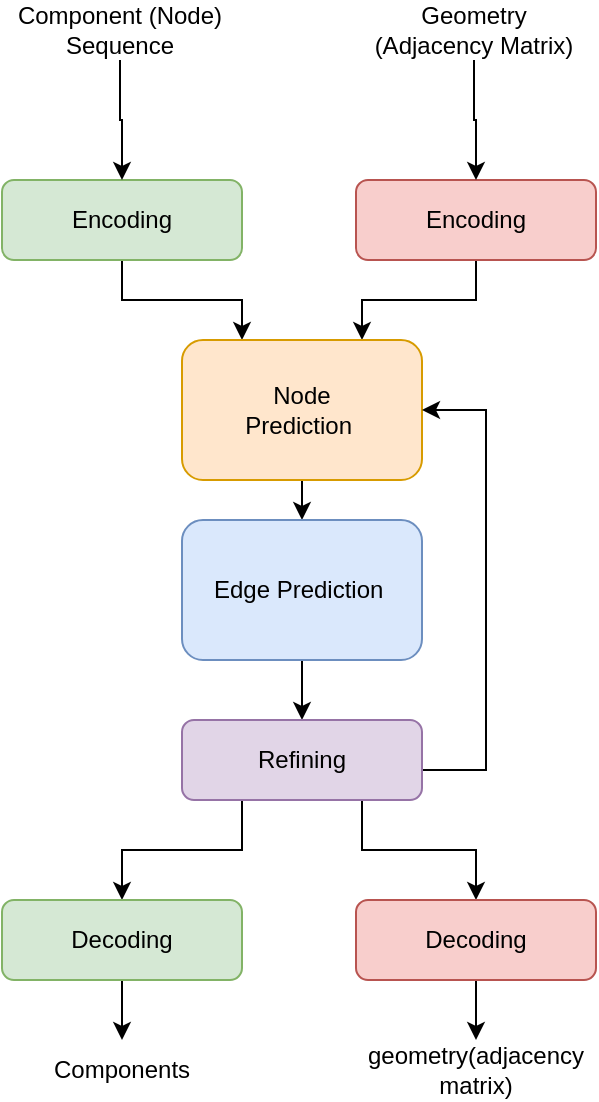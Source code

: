 <mxfile version="26.2.14">
  <diagram name="Page-1" id="0YthHCNe2VMcWE9nksEp">
    <mxGraphModel dx="1240" dy="-320" grid="1" gridSize="10" guides="1" tooltips="1" connect="1" arrows="1" fold="1" page="1" pageScale="1" pageWidth="850" pageHeight="1100" math="0" shadow="0">
      <root>
        <mxCell id="0" />
        <mxCell id="1" parent="0" />
        <mxCell id="-Jz67K_KUgohoJTiN8up-14" style="edgeStyle=orthogonalEdgeStyle;rounded=0;orthogonalLoop=1;jettySize=auto;html=1;entryX=0.25;entryY=0;entryDx=0;entryDy=0;" edge="1" parent="1" source="LeG2H7jAoJrrG_gojd1E-45" target="LeG2H7jAoJrrG_gojd1E-60">
          <mxGeometry relative="1" as="geometry" />
        </mxCell>
        <mxCell id="LeG2H7jAoJrrG_gojd1E-45" value="Encoding" style="rounded=1;whiteSpace=wrap;html=1;fillColor=#d5e8d4;strokeColor=#82b366;" parent="1" vertex="1">
          <mxGeometry x="278" y="1310" width="120" height="40" as="geometry" />
        </mxCell>
        <mxCell id="-Jz67K_KUgohoJTiN8up-16" style="edgeStyle=orthogonalEdgeStyle;rounded=0;orthogonalLoop=1;jettySize=auto;html=1;entryX=0.75;entryY=0;entryDx=0;entryDy=0;" edge="1" parent="1" source="LeG2H7jAoJrrG_gojd1E-50" target="LeG2H7jAoJrrG_gojd1E-60">
          <mxGeometry relative="1" as="geometry" />
        </mxCell>
        <mxCell id="LeG2H7jAoJrrG_gojd1E-50" value="Encoding" style="rounded=1;whiteSpace=wrap;html=1;fillColor=#f8cecc;strokeColor=#b85450;" parent="1" vertex="1">
          <mxGeometry x="455" y="1310" width="120" height="40" as="geometry" />
        </mxCell>
        <mxCell id="-Jz67K_KUgohoJTiN8up-8" value="" style="edgeStyle=orthogonalEdgeStyle;rounded=0;orthogonalLoop=1;jettySize=auto;html=1;" edge="1" parent="1" source="LeG2H7jAoJrrG_gojd1E-55" target="LeG2H7jAoJrrG_gojd1E-45">
          <mxGeometry relative="1" as="geometry" />
        </mxCell>
        <mxCell id="LeG2H7jAoJrrG_gojd1E-55" value="Component (Node) Sequence" style="text;html=1;align=center;verticalAlign=middle;whiteSpace=wrap;rounded=0;" parent="1" vertex="1">
          <mxGeometry x="282" y="1220" width="110" height="30" as="geometry" />
        </mxCell>
        <mxCell id="-Jz67K_KUgohoJTiN8up-7" value="" style="edgeStyle=orthogonalEdgeStyle;rounded=0;orthogonalLoop=1;jettySize=auto;html=1;" edge="1" parent="1" source="LeG2H7jAoJrrG_gojd1E-58" target="LeG2H7jAoJrrG_gojd1E-50">
          <mxGeometry relative="1" as="geometry" />
        </mxCell>
        <mxCell id="LeG2H7jAoJrrG_gojd1E-58" value="Geometry&lt;div&gt;(Adjacency Matrix)&lt;/div&gt;" style="text;html=1;align=center;verticalAlign=middle;whiteSpace=wrap;rounded=0;" parent="1" vertex="1">
          <mxGeometry x="459" y="1220" width="110" height="30" as="geometry" />
        </mxCell>
        <mxCell id="LeG2H7jAoJrrG_gojd1E-68" style="edgeStyle=orthogonalEdgeStyle;rounded=0;orthogonalLoop=1;jettySize=auto;html=1;exitX=0.5;exitY=1;exitDx=0;exitDy=0;entryX=0.5;entryY=0;entryDx=0;entryDy=0;" parent="1" source="LeG2H7jAoJrrG_gojd1E-60" target="LeG2H7jAoJrrG_gojd1E-67" edge="1">
          <mxGeometry relative="1" as="geometry" />
        </mxCell>
        <mxCell id="LeG2H7jAoJrrG_gojd1E-60" value="Node&lt;br&gt;&lt;div&gt;Prediction&amp;nbsp;&lt;/div&gt;" style="rounded=1;whiteSpace=wrap;html=1;fillColor=#ffe6cc;strokeColor=#d79b00;" parent="1" vertex="1">
          <mxGeometry x="368" y="1390" width="120" height="70" as="geometry" />
        </mxCell>
        <mxCell id="-Jz67K_KUgohoJTiN8up-19" value="" style="edgeStyle=orthogonalEdgeStyle;rounded=0;orthogonalLoop=1;jettySize=auto;html=1;" edge="1" parent="1" source="LeG2H7jAoJrrG_gojd1E-67" target="LeG2H7jAoJrrG_gojd1E-73">
          <mxGeometry relative="1" as="geometry" />
        </mxCell>
        <mxCell id="LeG2H7jAoJrrG_gojd1E-67" value="Edge Prediction&amp;nbsp;" style="rounded=1;whiteSpace=wrap;html=1;fillColor=#dae8fc;strokeColor=#6c8ebf;" parent="1" vertex="1">
          <mxGeometry x="368" y="1480" width="120" height="70" as="geometry" />
        </mxCell>
        <mxCell id="-Jz67K_KUgohoJTiN8up-12" style="edgeStyle=orthogonalEdgeStyle;rounded=0;orthogonalLoop=1;jettySize=auto;html=1;entryX=0.5;entryY=0;entryDx=0;entryDy=0;exitX=0.25;exitY=1;exitDx=0;exitDy=0;" edge="1" parent="1" source="LeG2H7jAoJrrG_gojd1E-73" target="LeG2H7jAoJrrG_gojd1E-75">
          <mxGeometry relative="1" as="geometry" />
        </mxCell>
        <mxCell id="-Jz67K_KUgohoJTiN8up-17" style="edgeStyle=orthogonalEdgeStyle;rounded=0;orthogonalLoop=1;jettySize=auto;html=1;exitX=0.75;exitY=1;exitDx=0;exitDy=0;entryX=0.5;entryY=0;entryDx=0;entryDy=0;" edge="1" parent="1" source="LeG2H7jAoJrrG_gojd1E-73" target="LeG2H7jAoJrrG_gojd1E-76">
          <mxGeometry relative="1" as="geometry" />
        </mxCell>
        <mxCell id="-Jz67K_KUgohoJTiN8up-20" style="edgeStyle=orthogonalEdgeStyle;rounded=0;orthogonalLoop=1;jettySize=auto;html=1;entryX=1;entryY=0.5;entryDx=0;entryDy=0;" edge="1" parent="1" target="LeG2H7jAoJrrG_gojd1E-60">
          <mxGeometry relative="1" as="geometry">
            <mxPoint x="488" y="1605" as="sourcePoint" />
            <mxPoint x="548" y="1450" as="targetPoint" />
            <Array as="points">
              <mxPoint x="520" y="1605" />
              <mxPoint x="520" y="1425" />
            </Array>
          </mxGeometry>
        </mxCell>
        <mxCell id="LeG2H7jAoJrrG_gojd1E-73" value="Refining" style="rounded=1;whiteSpace=wrap;html=1;fillColor=#e1d5e7;strokeColor=#9673a6;" parent="1" vertex="1">
          <mxGeometry x="368" y="1580" width="120" height="40" as="geometry" />
        </mxCell>
        <mxCell id="-Jz67K_KUgohoJTiN8up-10" value="" style="edgeStyle=orthogonalEdgeStyle;rounded=0;orthogonalLoop=1;jettySize=auto;html=1;" edge="1" parent="1" source="LeG2H7jAoJrrG_gojd1E-75" target="LeG2H7jAoJrrG_gojd1E-81">
          <mxGeometry relative="1" as="geometry" />
        </mxCell>
        <mxCell id="LeG2H7jAoJrrG_gojd1E-75" value="Decoding" style="rounded=1;whiteSpace=wrap;html=1;fillColor=#d5e8d4;strokeColor=#82b366;" parent="1" vertex="1">
          <mxGeometry x="278" y="1670" width="120" height="40" as="geometry" />
        </mxCell>
        <mxCell id="-Jz67K_KUgohoJTiN8up-9" value="" style="edgeStyle=orthogonalEdgeStyle;rounded=0;orthogonalLoop=1;jettySize=auto;html=1;" edge="1" parent="1" source="LeG2H7jAoJrrG_gojd1E-76" target="LeG2H7jAoJrrG_gojd1E-82">
          <mxGeometry relative="1" as="geometry" />
        </mxCell>
        <mxCell id="LeG2H7jAoJrrG_gojd1E-76" value="Decoding" style="rounded=1;whiteSpace=wrap;html=1;fillColor=#f8cecc;strokeColor=#b85450;" parent="1" vertex="1">
          <mxGeometry x="455" y="1670" width="120" height="40" as="geometry" />
        </mxCell>
        <mxCell id="LeG2H7jAoJrrG_gojd1E-81" value="Components" style="text;html=1;align=center;verticalAlign=middle;whiteSpace=wrap;rounded=0;" parent="1" vertex="1">
          <mxGeometry x="308" y="1740" width="60" height="30" as="geometry" />
        </mxCell>
        <mxCell id="LeG2H7jAoJrrG_gojd1E-82" value="geometry(adjacency matrix)" style="text;html=1;align=center;verticalAlign=middle;whiteSpace=wrap;rounded=0;" parent="1" vertex="1">
          <mxGeometry x="460" y="1740" width="110" height="30" as="geometry" />
        </mxCell>
      </root>
    </mxGraphModel>
  </diagram>
</mxfile>
